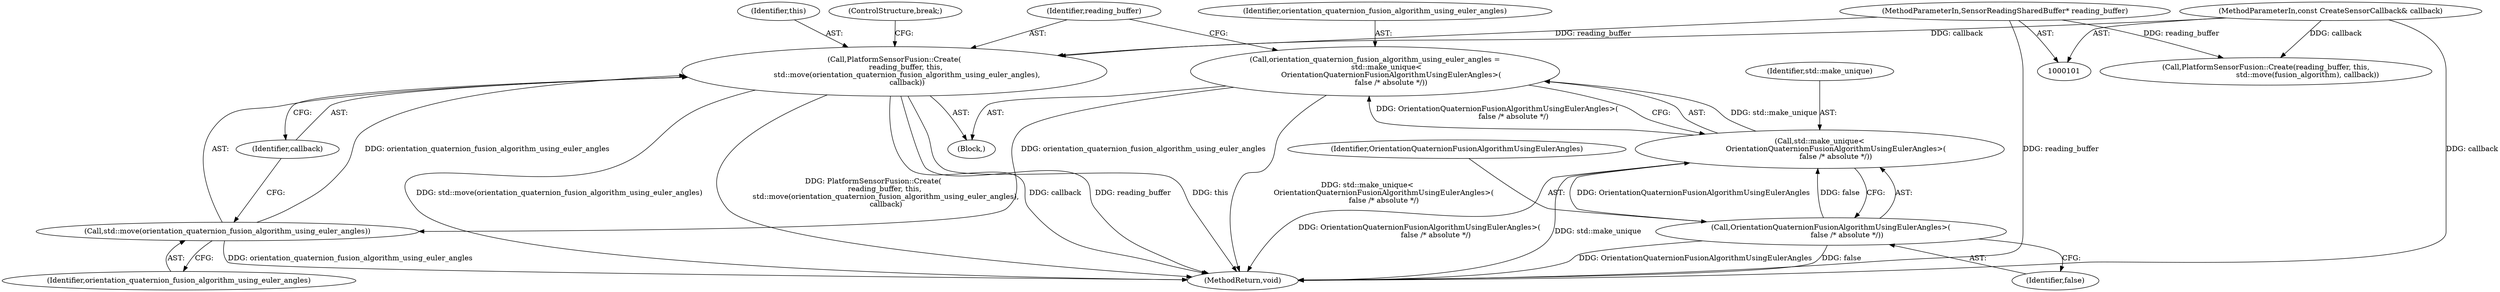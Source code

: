 digraph "0_Chrome_c0c8978849ac57e4ecd613ddc8ff7852a2054734_27@pointer" {
"1000150" [label="(Call,PlatformSensorFusion::Create(\n          reading_buffer, this,\n           std::move(orientation_quaternion_fusion_algorithm_using_euler_angles),\n           callback))"];
"1000103" [label="(MethodParameterIn,SensorReadingSharedBuffer* reading_buffer)"];
"1000153" [label="(Call,std::move(orientation_quaternion_fusion_algorithm_using_euler_angles))"];
"1000143" [label="(Call,orientation_quaternion_fusion_algorithm_using_euler_angles =\n          std::make_unique<\n              OrientationQuaternionFusionAlgorithmUsingEulerAngles>(\n              false /* absolute */))"];
"1000145" [label="(Call,std::make_unique<\n              OrientationQuaternionFusionAlgorithmUsingEulerAngles>(\n              false /* absolute */))"];
"1000147" [label="(Call,OrientationQuaternionFusionAlgorithmUsingEulerAngles>(\n              false /* absolute */))"];
"1000104" [label="(MethodParameterIn,const CreateSensorCallback& callback)"];
"1000104" [label="(MethodParameterIn,const CreateSensorCallback& callback)"];
"1000151" [label="(Identifier,reading_buffer)"];
"1000150" [label="(Call,PlatformSensorFusion::Create(\n          reading_buffer, this,\n           std::move(orientation_quaternion_fusion_algorithm_using_euler_angles),\n           callback))"];
"1000148" [label="(Identifier,OrientationQuaternionFusionAlgorithmUsingEulerAngles)"];
"1000147" [label="(Call,OrientationQuaternionFusionAlgorithmUsingEulerAngles>(\n              false /* absolute */))"];
"1000145" [label="(Call,std::make_unique<\n              OrientationQuaternionFusionAlgorithmUsingEulerAngles>(\n              false /* absolute */))"];
"1000144" [label="(Identifier,orientation_quaternion_fusion_algorithm_using_euler_angles)"];
"1000156" [label="(ControlStructure,break;)"];
"1000160" [label="(MethodReturn,void)"];
"1000149" [label="(Identifier,false)"];
"1000133" [label="(Call,PlatformSensorFusion::Create(reading_buffer, this,\n                                    std::move(fusion_algorithm), callback))"];
"1000152" [label="(Identifier,this)"];
"1000141" [label="(Block,)"];
"1000143" [label="(Call,orientation_quaternion_fusion_algorithm_using_euler_angles =\n          std::make_unique<\n              OrientationQuaternionFusionAlgorithmUsingEulerAngles>(\n              false /* absolute */))"];
"1000153" [label="(Call,std::move(orientation_quaternion_fusion_algorithm_using_euler_angles))"];
"1000155" [label="(Identifier,callback)"];
"1000146" [label="(Identifier,std::make_unique)"];
"1000103" [label="(MethodParameterIn,SensorReadingSharedBuffer* reading_buffer)"];
"1000154" [label="(Identifier,orientation_quaternion_fusion_algorithm_using_euler_angles)"];
"1000150" -> "1000141"  [label="AST: "];
"1000150" -> "1000155"  [label="CFG: "];
"1000151" -> "1000150"  [label="AST: "];
"1000152" -> "1000150"  [label="AST: "];
"1000153" -> "1000150"  [label="AST: "];
"1000155" -> "1000150"  [label="AST: "];
"1000156" -> "1000150"  [label="CFG: "];
"1000150" -> "1000160"  [label="DDG: reading_buffer"];
"1000150" -> "1000160"  [label="DDG: this"];
"1000150" -> "1000160"  [label="DDG: std::move(orientation_quaternion_fusion_algorithm_using_euler_angles)"];
"1000150" -> "1000160"  [label="DDG: PlatformSensorFusion::Create(\n          reading_buffer, this,\n           std::move(orientation_quaternion_fusion_algorithm_using_euler_angles),\n           callback)"];
"1000150" -> "1000160"  [label="DDG: callback"];
"1000103" -> "1000150"  [label="DDG: reading_buffer"];
"1000153" -> "1000150"  [label="DDG: orientation_quaternion_fusion_algorithm_using_euler_angles"];
"1000104" -> "1000150"  [label="DDG: callback"];
"1000103" -> "1000101"  [label="AST: "];
"1000103" -> "1000160"  [label="DDG: reading_buffer"];
"1000103" -> "1000133"  [label="DDG: reading_buffer"];
"1000153" -> "1000154"  [label="CFG: "];
"1000154" -> "1000153"  [label="AST: "];
"1000155" -> "1000153"  [label="CFG: "];
"1000153" -> "1000160"  [label="DDG: orientation_quaternion_fusion_algorithm_using_euler_angles"];
"1000143" -> "1000153"  [label="DDG: orientation_quaternion_fusion_algorithm_using_euler_angles"];
"1000143" -> "1000141"  [label="AST: "];
"1000143" -> "1000145"  [label="CFG: "];
"1000144" -> "1000143"  [label="AST: "];
"1000145" -> "1000143"  [label="AST: "];
"1000151" -> "1000143"  [label="CFG: "];
"1000143" -> "1000160"  [label="DDG: std::make_unique<\n              OrientationQuaternionFusionAlgorithmUsingEulerAngles>(\n              false /* absolute */)"];
"1000145" -> "1000143"  [label="DDG: std::make_unique"];
"1000145" -> "1000143"  [label="DDG: OrientationQuaternionFusionAlgorithmUsingEulerAngles>(\n              false /* absolute */)"];
"1000145" -> "1000147"  [label="CFG: "];
"1000146" -> "1000145"  [label="AST: "];
"1000147" -> "1000145"  [label="AST: "];
"1000145" -> "1000160"  [label="DDG: std::make_unique"];
"1000145" -> "1000160"  [label="DDG: OrientationQuaternionFusionAlgorithmUsingEulerAngles>(\n              false /* absolute */)"];
"1000147" -> "1000145"  [label="DDG: OrientationQuaternionFusionAlgorithmUsingEulerAngles"];
"1000147" -> "1000145"  [label="DDG: false"];
"1000147" -> "1000149"  [label="CFG: "];
"1000148" -> "1000147"  [label="AST: "];
"1000149" -> "1000147"  [label="AST: "];
"1000147" -> "1000160"  [label="DDG: false"];
"1000147" -> "1000160"  [label="DDG: OrientationQuaternionFusionAlgorithmUsingEulerAngles"];
"1000104" -> "1000101"  [label="AST: "];
"1000104" -> "1000160"  [label="DDG: callback"];
"1000104" -> "1000133"  [label="DDG: callback"];
}
